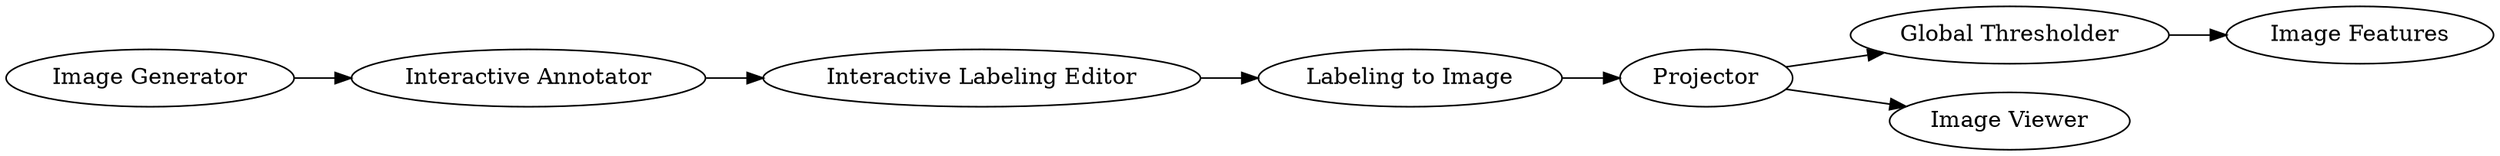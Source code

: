 digraph {
	15 -> 7
	3 -> 15
	7 -> 8
	8 -> 9
	9 -> 11
	2 -> 3
	8 -> 12
	7 [label="Labeling to Image"]
	9 [label="Global Thresholder"]
	11 [label="Image Features"]
	8 [label=Projector]
	15 [label="Interactive Labeling Editor"]
	3 [label="Interactive Annotator"]
	2 [label="Image Generator"]
	12 [label="Image Viewer"]
	rankdir=LR
}
